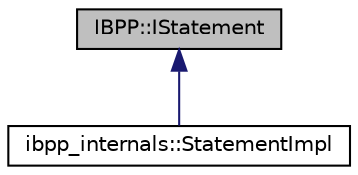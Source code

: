 digraph "IBPP::IStatement"
{
 // LATEX_PDF_SIZE
  edge [fontname="Helvetica",fontsize="10",labelfontname="Helvetica",labelfontsize="10"];
  node [fontname="Helvetica",fontsize="10",shape=record];
  Node1 [label="IBPP::IStatement",height=0.2,width=0.4,color="black", fillcolor="grey75", style="filled", fontcolor="black",tooltip=" "];
  Node1 -> Node2 [dir="back",color="midnightblue",fontsize="10",style="solid",fontname="Helvetica"];
  Node2 [label="ibpp_internals::StatementImpl",height=0.2,width=0.4,color="black", fillcolor="white", style="filled",URL="$classibpp__internals_1_1StatementImpl.html",tooltip=" "];
}
